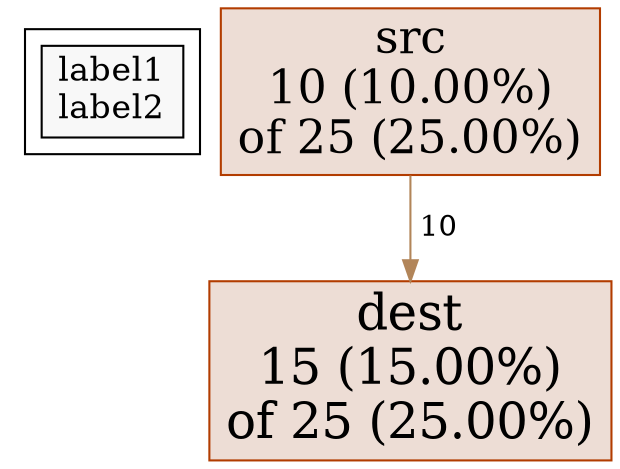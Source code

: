 digraph "testtitle" {
node [style=filled fillcolor="#f8f8f8"]
subgraph cluster_L { "label1" [shape=box fontsize=16 label="label1\llabel2\l" tooltip="testtitle"] }
N1 [label="src\n10 (10.00%)\nof 25 (25.00%)" id="node1" fontsize=22 shape=box tooltip="src (25)" color="#b23c00" fillcolor="#edddd5"]
N2 [label="dest\n15 (15.00%)\nof 25 (25.00%)" id="node2" fontsize=24 shape=box tooltip="dest (25)" color="#b23c00" fillcolor="#edddd5"]
N1 -> N2 [label=" 10" weight=11 color="#b28559" tooltip="src -> dest (10)" labeltooltip="src -> dest (10)"]
}
